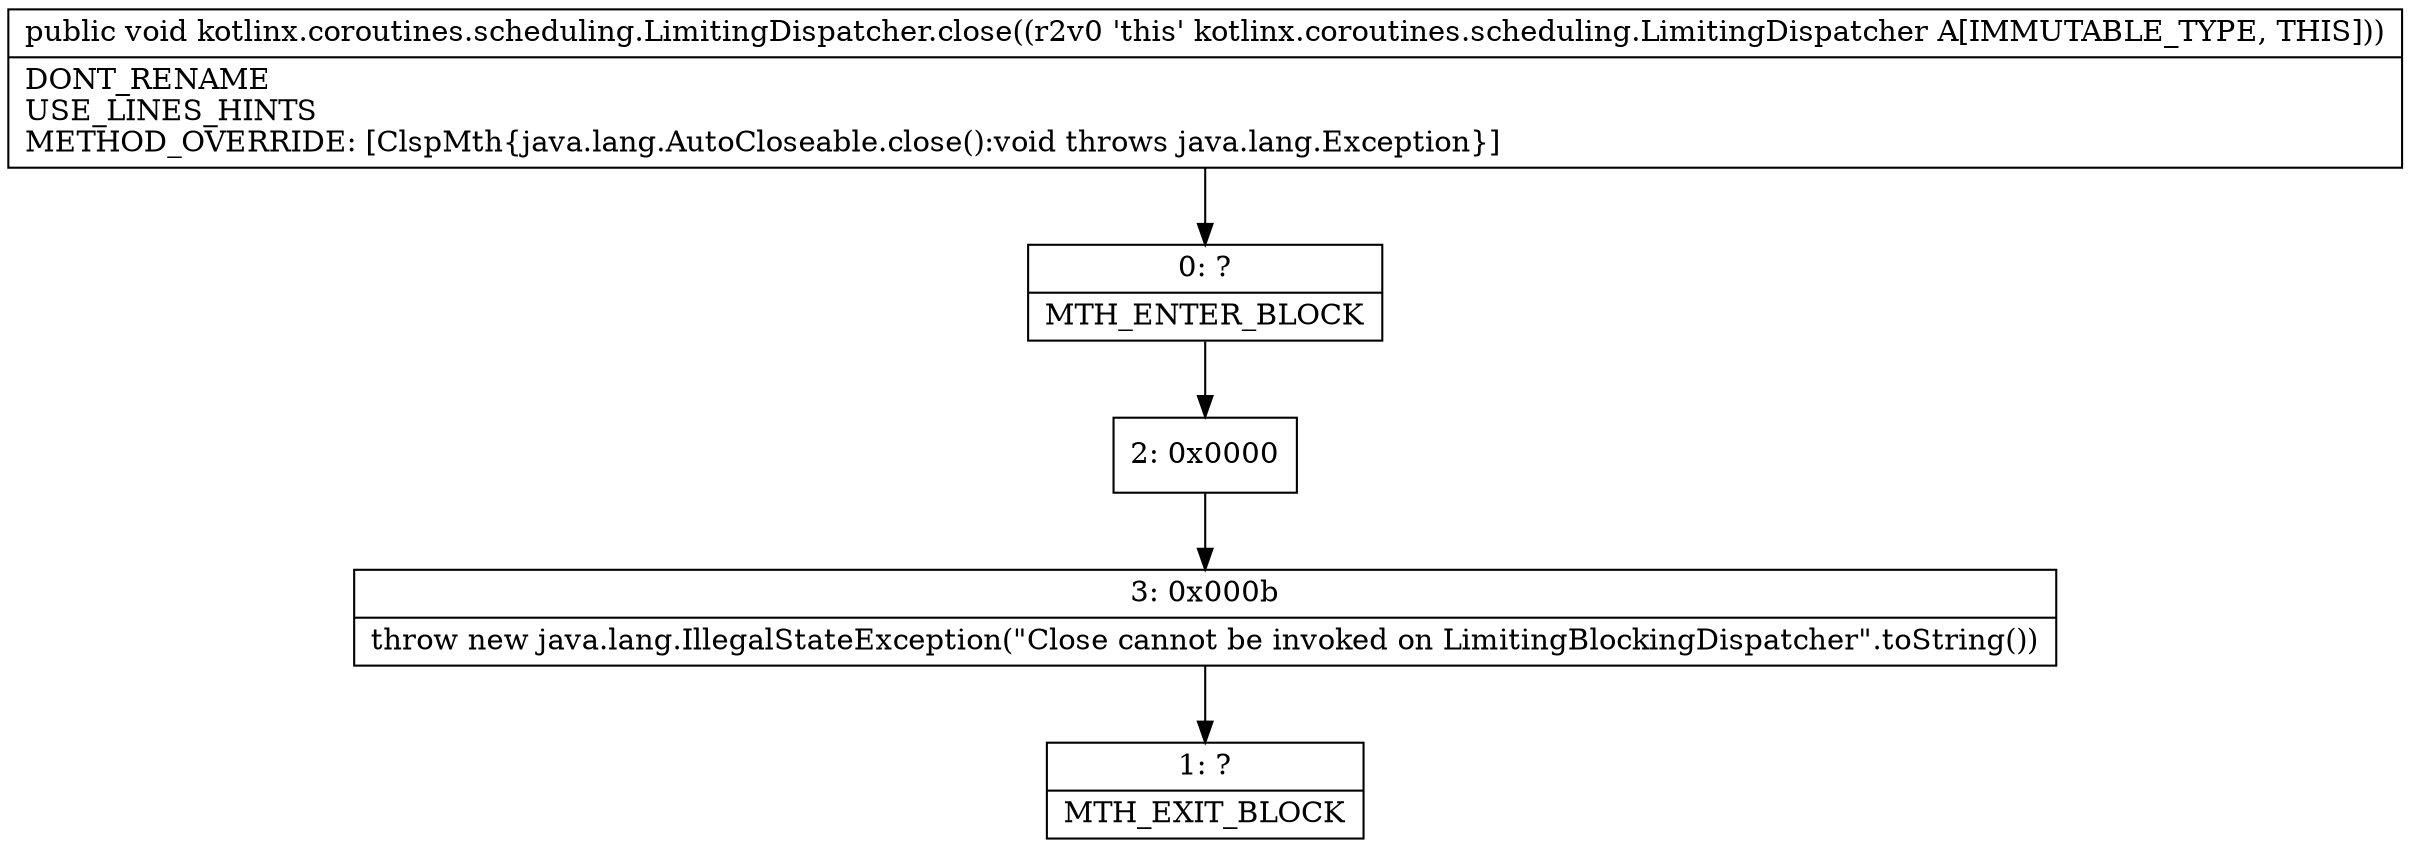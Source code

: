 digraph "CFG forkotlinx.coroutines.scheduling.LimitingDispatcher.close()V" {
Node_0 [shape=record,label="{0\:\ ?|MTH_ENTER_BLOCK\l}"];
Node_2 [shape=record,label="{2\:\ 0x0000}"];
Node_3 [shape=record,label="{3\:\ 0x000b|throw new java.lang.IllegalStateException(\"Close cannot be invoked on LimitingBlockingDispatcher\".toString())\l}"];
Node_1 [shape=record,label="{1\:\ ?|MTH_EXIT_BLOCK\l}"];
MethodNode[shape=record,label="{public void kotlinx.coroutines.scheduling.LimitingDispatcher.close((r2v0 'this' kotlinx.coroutines.scheduling.LimitingDispatcher A[IMMUTABLE_TYPE, THIS]))  | DONT_RENAME\lUSE_LINES_HINTS\lMETHOD_OVERRIDE: [ClspMth\{java.lang.AutoCloseable.close():void throws java.lang.Exception\}]\l}"];
MethodNode -> Node_0;Node_0 -> Node_2;
Node_2 -> Node_3;
Node_3 -> Node_1;
}

